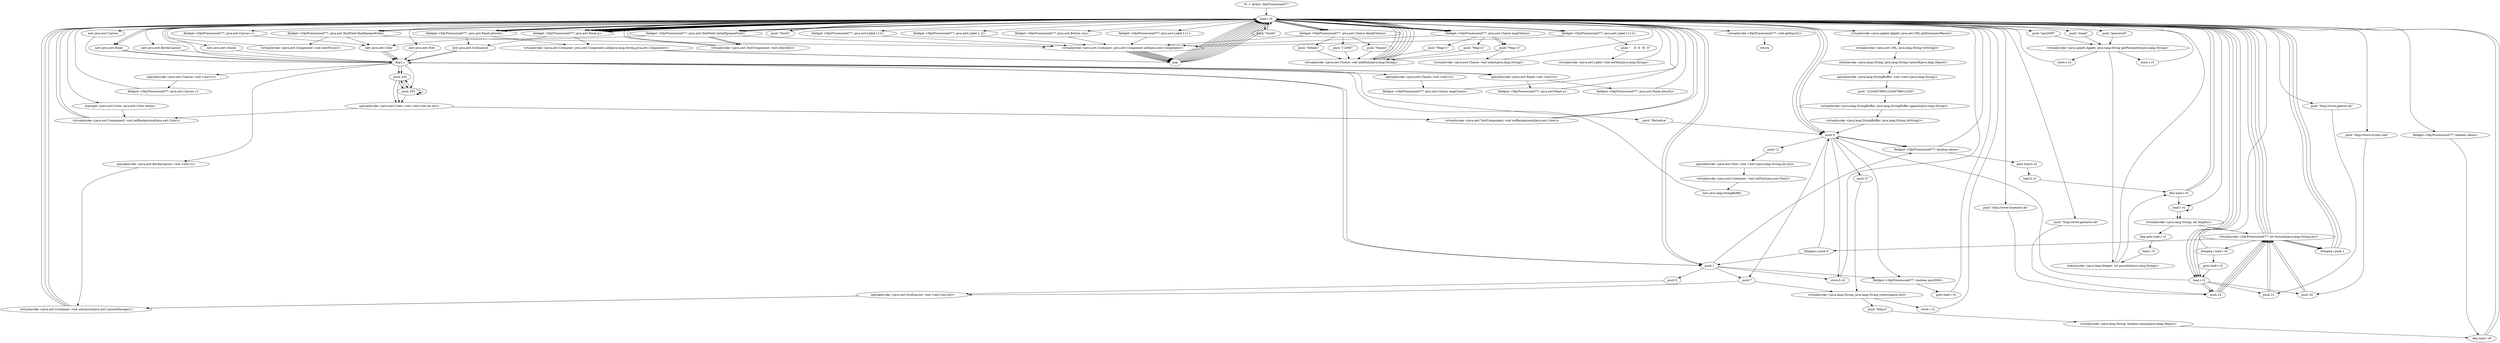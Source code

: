 digraph "" {
    "r0 := @this: SkyPrecession077"
    "load.r r0"
    "r0 := @this: SkyPrecession077"->"load.r r0";
    "new java.awt.Font"
    "load.r r0"->"new java.awt.Font";
    "dup1.r"
    "new java.awt.Font"->"dup1.r";
    "push \"Helvetica\""
    "dup1.r"->"push \"Helvetica\"";
    "push 0"
    "push \"Helvetica\""->"push 0";
    "push 12"
    "push 0"->"push 12";
    "specialinvoke <java.awt.Font: void <init>(java.lang.String,int,int)>"
    "push 12"->"specialinvoke <java.awt.Font: void <init>(java.lang.String,int,int)>";
    "virtualinvoke <java.awt.Container: void setFont(java.awt.Font)>"
    "specialinvoke <java.awt.Font: void <init>(java.lang.String,int,int)>"->"virtualinvoke <java.awt.Container: void setFont(java.awt.Font)>";
    "new java.lang.StringBuffer"
    "virtualinvoke <java.awt.Container: void setFont(java.awt.Font)>"->"new java.lang.StringBuffer";
    "new java.lang.StringBuffer"->"dup1.r";
    "dup1.r"->"load.r r0";
    "virtualinvoke <java.applet.Applet: java.net.URL getDocumentBase()>"
    "load.r r0"->"virtualinvoke <java.applet.Applet: java.net.URL getDocumentBase()>";
    "virtualinvoke <java.net.URL: java.lang.String toString()>"
    "virtualinvoke <java.applet.Applet: java.net.URL getDocumentBase()>"->"virtualinvoke <java.net.URL: java.lang.String toString()>";
    "staticinvoke <java.lang.String: java.lang.String valueOf(java.lang.Object)>"
    "virtualinvoke <java.net.URL: java.lang.String toString()>"->"staticinvoke <java.lang.String: java.lang.String valueOf(java.lang.Object)>";
    "specialinvoke <java.lang.StringBuffer: void <init>(java.lang.String)>"
    "staticinvoke <java.lang.String: java.lang.String valueOf(java.lang.Object)>"->"specialinvoke <java.lang.StringBuffer: void <init>(java.lang.String)>";
    "push \"1234567890123456789012345\""
    "specialinvoke <java.lang.StringBuffer: void <init>(java.lang.String)>"->"push \"1234567890123456789012345\"";
    "virtualinvoke <java.lang.StringBuffer: java.lang.StringBuffer append(java.lang.String)>"
    "push \"1234567890123456789012345\""->"virtualinvoke <java.lang.StringBuffer: java.lang.StringBuffer append(java.lang.String)>";
    "virtualinvoke <java.lang.StringBuffer: java.lang.String toString()>"
    "virtualinvoke <java.lang.StringBuffer: java.lang.StringBuffer append(java.lang.String)>"->"virtualinvoke <java.lang.StringBuffer: java.lang.String toString()>";
    "virtualinvoke <java.lang.StringBuffer: java.lang.String toString()>"->"push 0";
    "push 27"
    "push 0"->"push 27";
    "virtualinvoke <java.lang.String: java.lang.String substring(int,int)>"
    "push 27"->"virtualinvoke <java.lang.String: java.lang.String substring(int,int)>";
    "store.r r2"
    "virtualinvoke <java.lang.String: java.lang.String substring(int,int)>"->"store.r r2";
    "store.r r2"->"load.r r0";
    "push \"pos2000\""
    "load.r r0"->"push \"pos2000\"";
    "virtualinvoke <java.applet.Applet: java.lang.String getParameter(java.lang.String)>"
    "push \"pos2000\""->"virtualinvoke <java.applet.Applet: java.lang.String getParameter(java.lang.String)>";
    "staticinvoke <java.lang.Integer: int parseInt(java.lang.String)>"
    "virtualinvoke <java.applet.Applet: java.lang.String getParameter(java.lang.String)>"->"staticinvoke <java.lang.Integer: int parseInt(java.lang.String)>";
    "ifne load.r r0"
    "staticinvoke <java.lang.Integer: int parseInt(java.lang.String)>"->"ifne load.r r0";
    "ifne load.r r0"->"load.r r0";
    "load.r r0"->"push 0";
    "fieldput <SkyPrecession077: boolean pos2000>"
    "push 0"->"fieldput <SkyPrecession077: boolean pos2000>";
    "goto load.r r0"
    "fieldput <SkyPrecession077: boolean pos2000>"->"goto load.r r0";
    "goto load.r r0"->"load.r r0";
    "new java.awt.BorderLayout"
    "load.r r0"->"new java.awt.BorderLayout";
    "new java.awt.BorderLayout"->"dup1.r";
    "specialinvoke <java.awt.BorderLayout: void <init>()>"
    "dup1.r"->"specialinvoke <java.awt.BorderLayout: void <init>()>";
    "virtualinvoke <java.awt.Container: void setLayout(java.awt.LayoutManager)>"
    "specialinvoke <java.awt.BorderLayout: void <init>()>"->"virtualinvoke <java.awt.Container: void setLayout(java.awt.LayoutManager)>";
    "virtualinvoke <java.awt.Container: void setLayout(java.awt.LayoutManager)>"->"load.r r0";
    "staticget <java.awt.Color: java.awt.Color white>"
    "load.r r0"->"staticget <java.awt.Color: java.awt.Color white>";
    "virtualinvoke <java.awt.Component: void setBackground(java.awt.Color)>"
    "staticget <java.awt.Color: java.awt.Color white>"->"virtualinvoke <java.awt.Component: void setBackground(java.awt.Color)>";
    "virtualinvoke <java.awt.Component: void setBackground(java.awt.Color)>"->"load.r r0";
    "new java.awt.Panel"
    "load.r r0"->"new java.awt.Panel";
    "new java.awt.Panel"->"dup1.r";
    "specialinvoke <java.awt.Panel: void <init>()>"
    "dup1.r"->"specialinvoke <java.awt.Panel: void <init>()>";
    "fieldput <SkyPrecession077: java.awt.Panel p>"
    "specialinvoke <java.awt.Panel: void <init>()>"->"fieldput <SkyPrecession077: java.awt.Panel p>";
    "fieldput <SkyPrecession077: java.awt.Panel p>"->"load.r r0";
    "fieldget <SkyPrecession077: java.awt.Panel p>"
    "load.r r0"->"fieldget <SkyPrecession077: java.awt.Panel p>";
    "new java.awt.GridLayout"
    "fieldget <SkyPrecession077: java.awt.Panel p>"->"new java.awt.GridLayout";
    "new java.awt.GridLayout"->"dup1.r";
    "push 1"
    "dup1.r"->"push 1";
    "push 7"
    "push 1"->"push 7";
    "specialinvoke <java.awt.GridLayout: void <init>(int,int)>"
    "push 7"->"specialinvoke <java.awt.GridLayout: void <init>(int,int)>";
    "specialinvoke <java.awt.GridLayout: void <init>(int,int)>"->"virtualinvoke <java.awt.Container: void setLayout(java.awt.LayoutManager)>";
    "virtualinvoke <java.awt.Container: void setLayout(java.awt.LayoutManager)>"->"load.r r0";
    "load.r r0"->"fieldget <SkyPrecession077: java.awt.Panel p>";
    "fieldget <SkyPrecession077: java.awt.Panel p>"->"load.r r0";
    "fieldget <SkyPrecession077: java.awt.Label L11>"
    "load.r r0"->"fieldget <SkyPrecession077: java.awt.Label L11>";
    "virtualinvoke <java.awt.Container: java.awt.Component add(java.awt.Component)>"
    "fieldget <SkyPrecession077: java.awt.Label L11>"->"virtualinvoke <java.awt.Container: java.awt.Component add(java.awt.Component)>";
    "pop"
    "virtualinvoke <java.awt.Container: java.awt.Component add(java.awt.Component)>"->"pop";
    "pop"->"load.r r0";
    "fieldget <SkyPrecession077: java.awt.TextField initialEpoqueField>"
    "load.r r0"->"fieldget <SkyPrecession077: java.awt.TextField initialEpoqueField>";
    "new java.awt.Color"
    "fieldget <SkyPrecession077: java.awt.TextField initialEpoqueField>"->"new java.awt.Color";
    "new java.awt.Color"->"dup1.r";
    "push 220"
    "dup1.r"->"push 220";
    "push 255"
    "push 220"->"push 255";
    "push 255"->"push 220";
    "specialinvoke <java.awt.Color: void <init>(int,int,int)>"
    "push 220"->"specialinvoke <java.awt.Color: void <init>(int,int,int)>";
    "virtualinvoke <java.awt.TextComponent: void setBackground(java.awt.Color)>"
    "specialinvoke <java.awt.Color: void <init>(int,int,int)>"->"virtualinvoke <java.awt.TextComponent: void setBackground(java.awt.Color)>";
    "virtualinvoke <java.awt.TextComponent: void setBackground(java.awt.Color)>"->"load.r r0";
    "load.r r0"->"fieldget <SkyPrecession077: java.awt.Panel p>";
    "fieldget <SkyPrecession077: java.awt.Panel p>"->"load.r r0";
    "load.r r0"->"fieldget <SkyPrecession077: java.awt.TextField initialEpoqueField>";
    "fieldget <SkyPrecession077: java.awt.TextField initialEpoqueField>"->"virtualinvoke <java.awt.Container: java.awt.Component add(java.awt.Component)>";
    "virtualinvoke <java.awt.Container: java.awt.Component add(java.awt.Component)>"->"pop";
    "pop"->"load.r r0";
    "load.r r0"->"fieldget <SkyPrecession077: java.awt.Panel p>";
    "fieldget <SkyPrecession077: java.awt.Panel p>"->"load.r r0";
    "fieldget <SkyPrecession077: java.awt.Label L12>"
    "load.r r0"->"fieldget <SkyPrecession077: java.awt.Label L12>";
    "fieldget <SkyPrecession077: java.awt.Label L12>"->"virtualinvoke <java.awt.Container: java.awt.Component add(java.awt.Component)>";
    "virtualinvoke <java.awt.Container: java.awt.Component add(java.awt.Component)>"->"pop";
    "pop"->"load.r r0";
    "fieldget <SkyPrecession077: java.awt.TextField finalEpoqueField>"
    "load.r r0"->"fieldget <SkyPrecession077: java.awt.TextField finalEpoqueField>";
    "fieldget <SkyPrecession077: java.awt.TextField finalEpoqueField>"->"new java.awt.Color";
    "new java.awt.Color"->"dup1.r";
    "dup1.r"->"push 220";
    "push 220"->"push 255";
    "push 255"->"push 220";
    "push 220"->"specialinvoke <java.awt.Color: void <init>(int,int,int)>";
    "specialinvoke <java.awt.Color: void <init>(int,int,int)>"->"virtualinvoke <java.awt.TextComponent: void setBackground(java.awt.Color)>";
    "virtualinvoke <java.awt.TextComponent: void setBackground(java.awt.Color)>"->"load.r r0";
    "load.r r0"->"fieldget <SkyPrecession077: java.awt.Panel p>";
    "fieldget <SkyPrecession077: java.awt.Panel p>"->"load.r r0";
    "load.r r0"->"fieldget <SkyPrecession077: java.awt.TextField finalEpoqueField>";
    "fieldget <SkyPrecession077: java.awt.TextField finalEpoqueField>"->"virtualinvoke <java.awt.Container: java.awt.Component add(java.awt.Component)>";
    "virtualinvoke <java.awt.Container: java.awt.Component add(java.awt.Component)>"->"pop";
    "pop"->"load.r r0";
    "new java.awt.Choice"
    "load.r r0"->"new java.awt.Choice";
    "new java.awt.Choice"->"dup1.r";
    "specialinvoke <java.awt.Choice: void <init>()>"
    "dup1.r"->"specialinvoke <java.awt.Choice: void <init>()>";
    "fieldput <SkyPrecession077: java.awt.Choice magChoice>"
    "specialinvoke <java.awt.Choice: void <init>()>"->"fieldput <SkyPrecession077: java.awt.Choice magChoice>";
    "fieldput <SkyPrecession077: java.awt.Choice magChoice>"->"load.r r0";
    "fieldget <SkyPrecession077: java.awt.Choice magChoice>"
    "load.r r0"->"fieldget <SkyPrecession077: java.awt.Choice magChoice>";
    "push \"Mag<3\""
    "fieldget <SkyPrecession077: java.awt.Choice magChoice>"->"push \"Mag<3\"";
    "virtualinvoke <java.awt.Choice: void addItem(java.lang.String)>"
    "push \"Mag<3\""->"virtualinvoke <java.awt.Choice: void addItem(java.lang.String)>";
    "virtualinvoke <java.awt.Choice: void addItem(java.lang.String)>"->"load.r r0";
    "load.r r0"->"fieldget <SkyPrecession077: java.awt.Choice magChoice>";
    "push \"Mag<2\""
    "fieldget <SkyPrecession077: java.awt.Choice magChoice>"->"push \"Mag<2\"";
    "push \"Mag<2\""->"virtualinvoke <java.awt.Choice: void addItem(java.lang.String)>";
    "virtualinvoke <java.awt.Choice: void addItem(java.lang.String)>"->"load.r r0";
    "load.r r0"->"fieldget <SkyPrecession077: java.awt.Choice magChoice>";
    "push \"Mag<1\""
    "fieldget <SkyPrecession077: java.awt.Choice magChoice>"->"push \"Mag<1\"";
    "push \"Mag<1\""->"virtualinvoke <java.awt.Choice: void addItem(java.lang.String)>";
    "virtualinvoke <java.awt.Choice: void addItem(java.lang.String)>"->"load.r r0";
    "load.r r0"->"fieldget <SkyPrecession077: java.awt.Choice magChoice>";
    "fieldget <SkyPrecession077: java.awt.Choice magChoice>"->"push \"Mag<3\"";
    "virtualinvoke <java.awt.Choice: void select(java.lang.String)>"
    "push \"Mag<3\""->"virtualinvoke <java.awt.Choice: void select(java.lang.String)>";
    "virtualinvoke <java.awt.Choice: void select(java.lang.String)>"->"load.r r0";
    "load.r r0"->"fieldget <SkyPrecession077: java.awt.Panel p>";
    "fieldget <SkyPrecession077: java.awt.Panel p>"->"load.r r0";
    "load.r r0"->"fieldget <SkyPrecession077: java.awt.Choice magChoice>";
    "fieldget <SkyPrecession077: java.awt.Choice magChoice>"->"virtualinvoke <java.awt.Container: java.awt.Component add(java.awt.Component)>";
    "virtualinvoke <java.awt.Container: java.awt.Component add(java.awt.Component)>"->"pop";
    "pop"->"load.r r0";
    "fieldget <SkyPrecession077: java.awt.Choice detailChoice>"
    "load.r r0"->"fieldget <SkyPrecession077: java.awt.Choice detailChoice>";
    "push \"Details\""
    "fieldget <SkyPrecession077: java.awt.Choice detailChoice>"->"push \"Details\"";
    "push \"Details\""->"virtualinvoke <java.awt.Choice: void addItem(java.lang.String)>";
    "virtualinvoke <java.awt.Choice: void addItem(java.lang.String)>"->"load.r r0";
    "load.r r0"->"fieldget <SkyPrecession077: java.awt.Choice detailChoice>";
    "push \"J 2000\""
    "fieldget <SkyPrecession077: java.awt.Choice detailChoice>"->"push \"J 2000\"";
    "push \"J 2000\""->"virtualinvoke <java.awt.Choice: void addItem(java.lang.String)>";
    "virtualinvoke <java.awt.Choice: void addItem(java.lang.String)>"->"load.r r0";
    "load.r r0"->"fieldget <SkyPrecession077: java.awt.Choice detailChoice>";
    "push \"Names\""
    "fieldget <SkyPrecession077: java.awt.Choice detailChoice>"->"push \"Names\"";
    "push \"Names\""->"virtualinvoke <java.awt.Choice: void addItem(java.lang.String)>";
    "virtualinvoke <java.awt.Choice: void addItem(java.lang.String)>"->"load.r r0";
    "load.r r0"->"fieldget <SkyPrecession077: java.awt.Panel p>";
    "fieldget <SkyPrecession077: java.awt.Panel p>"->"load.r r0";
    "load.r r0"->"fieldget <SkyPrecession077: java.awt.Choice detailChoice>";
    "fieldget <SkyPrecession077: java.awt.Choice detailChoice>"->"virtualinvoke <java.awt.Container: java.awt.Component add(java.awt.Component)>";
    "virtualinvoke <java.awt.Container: java.awt.Component add(java.awt.Component)>"->"pop";
    "pop"->"load.r r0";
    "load.r r0"->"fieldget <SkyPrecession077: java.awt.Panel p>";
    "fieldget <SkyPrecession077: java.awt.Panel p>"->"load.r r0";
    "fieldget <SkyPrecession077: java.awt.Button run>"
    "load.r r0"->"fieldget <SkyPrecession077: java.awt.Button run>";
    "fieldget <SkyPrecession077: java.awt.Button run>"->"virtualinvoke <java.awt.Container: java.awt.Component add(java.awt.Component)>";
    "virtualinvoke <java.awt.Container: java.awt.Component add(java.awt.Component)>"->"pop";
    "pop"->"load.r r0";
    "load.r r0"->"fieldget <SkyPrecession077: java.awt.TextField initialEpoqueField>";
    "virtualinvoke <java.awt.TextComponent: void selectAll()>"
    "fieldget <SkyPrecession077: java.awt.TextField initialEpoqueField>"->"virtualinvoke <java.awt.TextComponent: void selectAll()>";
    "virtualinvoke <java.awt.TextComponent: void selectAll()>"->"load.r r0";
    "push \"North\""
    "load.r r0"->"push \"North\"";
    "push \"North\""->"load.r r0";
    "load.r r0"->"fieldget <SkyPrecession077: java.awt.Panel p>";
    "virtualinvoke <java.awt.Container: java.awt.Component add(java.lang.String,java.awt.Component)>"
    "fieldget <SkyPrecession077: java.awt.Panel p>"->"virtualinvoke <java.awt.Container: java.awt.Component add(java.lang.String,java.awt.Component)>";
    "virtualinvoke <java.awt.Container: java.awt.Component add(java.lang.String,java.awt.Component)>"->"pop";
    "pop"->"load.r r0";
    "new java.awt.Canvas"
    "load.r r0"->"new java.awt.Canvas";
    "new java.awt.Canvas"->"dup1.r";
    "specialinvoke <java.awt.Canvas: void <init>()>"
    "dup1.r"->"specialinvoke <java.awt.Canvas: void <init>()>";
    "fieldput <SkyPrecession077: java.awt.Canvas c>"
    "specialinvoke <java.awt.Canvas: void <init>()>"->"fieldput <SkyPrecession077: java.awt.Canvas c>";
    "fieldput <SkyPrecession077: java.awt.Canvas c>"->"load.r r0";
    "fieldget <SkyPrecession077: java.awt.Canvas c>"
    "load.r r0"->"fieldget <SkyPrecession077: java.awt.Canvas c>";
    "fieldget <SkyPrecession077: java.awt.Canvas c>"->"new java.awt.Color";
    "new java.awt.Color"->"dup1.r";
    "dup1.r"->"push 255";
    "push 255"->"push 255";
    "push 255"->"push 255";
    "push 255"->"specialinvoke <java.awt.Color: void <init>(int,int,int)>";
    "specialinvoke <java.awt.Color: void <init>(int,int,int)>"->"virtualinvoke <java.awt.Component: void setBackground(java.awt.Color)>";
    "virtualinvoke <java.awt.Component: void setBackground(java.awt.Color)>"->"load.r r0";
    "load.r r0"->"new java.awt.Panel";
    "new java.awt.Panel"->"dup1.r";
    "dup1.r"->"specialinvoke <java.awt.Panel: void <init>()>";
    "fieldput <SkyPrecession077: java.awt.Panel pSouth>"
    "specialinvoke <java.awt.Panel: void <init>()>"->"fieldput <SkyPrecession077: java.awt.Panel pSouth>";
    "fieldput <SkyPrecession077: java.awt.Panel pSouth>"->"load.r r0";
    "fieldget <SkyPrecession077: java.awt.Panel pSouth>"
    "load.r r0"->"fieldget <SkyPrecession077: java.awt.Panel pSouth>";
    "fieldget <SkyPrecession077: java.awt.Panel pSouth>"->"new java.awt.GridLayout";
    "new java.awt.GridLayout"->"dup1.r";
    "dup1.r"->"push 1";
    "push 9"
    "push 1"->"push 9";
    "push 9"->"specialinvoke <java.awt.GridLayout: void <init>(int,int)>";
    "specialinvoke <java.awt.GridLayout: void <init>(int,int)>"->"virtualinvoke <java.awt.Container: void setLayout(java.awt.LayoutManager)>";
    "virtualinvoke <java.awt.Container: void setLayout(java.awt.LayoutManager)>"->"load.r r0";
    "load.r r0"->"fieldget <SkyPrecession077: java.awt.Panel pSouth>";
    "fieldget <SkyPrecession077: java.awt.Panel pSouth>"->"load.r r0";
    "fieldget <SkyPrecession077: java.awt.Label L_2>"
    "load.r r0"->"fieldget <SkyPrecession077: java.awt.Label L_2>";
    "fieldget <SkyPrecession077: java.awt.Label L_2>"->"virtualinvoke <java.awt.Container: java.awt.Component add(java.awt.Component)>";
    "virtualinvoke <java.awt.Container: java.awt.Component add(java.awt.Component)>"->"pop";
    "pop"->"load.r r0";
    "load.r r0"->"fieldget <SkyPrecession077: java.awt.Panel pSouth>";
    "fieldget <SkyPrecession077: java.awt.Panel pSouth>"->"load.r r0";
    "fieldget <SkyPrecession077: java.awt.Label L112>"
    "load.r r0"->"fieldget <SkyPrecession077: java.awt.Label L112>";
    "fieldget <SkyPrecession077: java.awt.Label L112>"->"virtualinvoke <java.awt.Container: java.awt.Component add(java.awt.Component)>";
    "virtualinvoke <java.awt.Container: java.awt.Component add(java.awt.Component)>"->"pop";
    "pop"->"load.r r0";
    "push \"South\""
    "load.r r0"->"push \"South\"";
    "push \"South\""->"load.r r0";
    "load.r r0"->"fieldget <SkyPrecession077: java.awt.Panel pSouth>";
    "fieldget <SkyPrecession077: java.awt.Panel pSouth>"->"virtualinvoke <java.awt.Container: java.awt.Component add(java.lang.String,java.awt.Component)>";
    "virtualinvoke <java.awt.Container: java.awt.Component add(java.lang.String,java.awt.Component)>"->"pop";
    "pop"->"load.r r0";
    "load.r r0"->"fieldget <SkyPrecession077: java.awt.TextField finalEpoqueField>";
    "virtualinvoke <java.awt.Component: void nextFocus()>"
    "fieldget <SkyPrecession077: java.awt.TextField finalEpoqueField>"->"virtualinvoke <java.awt.Component: void nextFocus()>";
    "virtualinvoke <java.awt.Component: void nextFocus()>"->"load.r r0";
    "load.r r0"->"fieldget <SkyPrecession077: java.awt.TextField initialEpoqueField>";
    "fieldget <SkyPrecession077: java.awt.TextField initialEpoqueField>"->"virtualinvoke <java.awt.TextComponent: void selectAll()>";
    "virtualinvoke <java.awt.TextComponent: void selectAll()>"->"load.r r0";
    "push \"email\""
    "load.r r0"->"push \"email\"";
    "push \"email\""->"virtualinvoke <java.applet.Applet: java.lang.String getParameter(java.lang.String)>";
    "store.r r4"
    "virtualinvoke <java.applet.Applet: java.lang.String getParameter(java.lang.String)>"->"store.r r4";
    "store.r r4"->"load.r r0";
    "push \"password\""
    "load.r r0"->"push \"password\"";
    "push \"password\""->"virtualinvoke <java.applet.Applet: java.lang.String getParameter(java.lang.String)>";
    "store.r r5"
    "virtualinvoke <java.applet.Applet: java.lang.String getParameter(java.lang.String)>"->"store.r r5";
    "store.r r5"->"load.r r0";
    "load.r r2"
    "load.r r0"->"load.r r2";
    "push 22"
    "load.r r2"->"push 22";
    "virtualinvoke <SkyPrecession077: int formula(java.lang.String,int)>"
    "push 22"->"virtualinvoke <SkyPrecession077: int formula(java.lang.String,int)>";
    "virtualinvoke <SkyPrecession077: int formula(java.lang.String,int)>"->"load.r r0";
    "push \"http://www.GeoAstro.de\""
    "load.r r0"->"push \"http://www.GeoAstro.de\"";
    "push \"http://www.GeoAstro.de\""->"push 22";
    "push 22"->"virtualinvoke <SkyPrecession077: int formula(java.lang.String,int)>";
    "ifcmpeq.i push 1"
    "virtualinvoke <SkyPrecession077: int formula(java.lang.String,int)>"->"ifcmpeq.i push 1";
    "ifcmpeq.i push 1"->"load.r r0";
    "load.r r0"->"load.r r2";
    "load.r r2"->"push 22";
    "push 22"->"virtualinvoke <SkyPrecession077: int formula(java.lang.String,int)>";
    "virtualinvoke <SkyPrecession077: int formula(java.lang.String,int)>"->"load.r r0";
    "push \"http://www.geoastro.de\""
    "load.r r0"->"push \"http://www.geoastro.de\"";
    "push \"http://www.geoastro.de\""->"push 22";
    "push 22"->"virtualinvoke <SkyPrecession077: int formula(java.lang.String,int)>";
    "virtualinvoke <SkyPrecession077: int formula(java.lang.String,int)>"->"ifcmpeq.i push 1";
    "ifcmpeq.i push 1"->"load.r r0";
    "load.r r0"->"load.r r2";
    "push 21"
    "load.r r2"->"push 21";
    "push 21"->"virtualinvoke <SkyPrecession077: int formula(java.lang.String,int)>";
    "virtualinvoke <SkyPrecession077: int formula(java.lang.String,int)>"->"load.r r0";
    "push \"http://www.jgiesen.de\""
    "load.r r0"->"push \"http://www.jgiesen.de\"";
    "push \"http://www.jgiesen.de\""->"push 21";
    "push 21"->"virtualinvoke <SkyPrecession077: int formula(java.lang.String,int)>";
    "virtualinvoke <SkyPrecession077: int formula(java.lang.String,int)>"->"ifcmpeq.i push 1";
    "ifcmpeq.i push 1"->"load.r r0";
    "load.r r0"->"load.r r2";
    "push 20"
    "load.r r2"->"push 20";
    "push 20"->"virtualinvoke <SkyPrecession077: int formula(java.lang.String,int)>";
    "virtualinvoke <SkyPrecession077: int formula(java.lang.String,int)>"->"load.r r0";
    "push \"http://www.SciAm.com\""
    "load.r r0"->"push \"http://www.SciAm.com\"";
    "push \"http://www.SciAm.com\""->"push 20";
    "push 20"->"virtualinvoke <SkyPrecession077: int formula(java.lang.String,int)>";
    "ifcmpne.i push 0"
    "virtualinvoke <SkyPrecession077: int formula(java.lang.String,int)>"->"ifcmpne.i push 0";
    "ifcmpne.i push 0"->"push 1";
    "store.b z2"
    "push 1"->"store.b z2";
    "store.b z2"->"load.r r0";
    "load.r r0"->"push 0";
    "fieldput <SkyPrecession077: boolean demo>"
    "push 0"->"fieldput <SkyPrecession077: boolean demo>";
    "goto load.b z2"
    "fieldput <SkyPrecession077: boolean demo>"->"goto load.b z2";
    "load.b z2"
    "goto load.b z2"->"load.b z2";
    "load.b z2"->"ifne load.r r0";
    "load.r r4"
    "ifne load.r r0"->"load.r r4";
    "virtualinvoke <java.lang.String: int length()>"
    "load.r r4"->"virtualinvoke <java.lang.String: int length()>";
    "ifeq goto load.r r2"
    "virtualinvoke <java.lang.String: int length()>"->"ifeq goto load.r r2";
    "load.r r5"
    "ifeq goto load.r r2"->"load.r r5";
    "load.r r5"->"staticinvoke <java.lang.Integer: int parseInt(java.lang.String)>";
    "staticinvoke <java.lang.Integer: int parseInt(java.lang.String)>"->"load.r r0";
    "load.r r0"->"load.r r4";
    "load.r r4"->"load.r r4";
    "load.r r4"->"virtualinvoke <java.lang.String: int length()>";
    "virtualinvoke <java.lang.String: int length()>"->"virtualinvoke <SkyPrecession077: int formula(java.lang.String,int)>";
    "ifcmpeq.i load.r r0"
    "virtualinvoke <SkyPrecession077: int formula(java.lang.String,int)>"->"ifcmpeq.i load.r r0";
    "goto load.r r2"
    "ifcmpeq.i load.r r0"->"goto load.r r2";
    "goto load.r r2"->"load.r r2";
    "load.r r2"->"push 0";
    "push 0"->"push 7";
    "push 7"->"virtualinvoke <java.lang.String: java.lang.String substring(int,int)>";
    "push \"http://\""
    "virtualinvoke <java.lang.String: java.lang.String substring(int,int)>"->"push \"http://\"";
    "virtualinvoke <java.lang.String: boolean equals(java.lang.Object)>"
    "push \"http://\""->"virtualinvoke <java.lang.String: boolean equals(java.lang.Object)>";
    "ifeq load.r r0"
    "virtualinvoke <java.lang.String: boolean equals(java.lang.Object)>"->"ifeq load.r r0";
    "ifeq load.r r0"->"load.r r0";
    "load.r r0"->"push 1";
    "push 1"->"fieldput <SkyPrecession077: boolean demo>";
    "fieldput <SkyPrecession077: boolean demo>"->"load.r r0";
    "fieldget <SkyPrecession077: boolean demo>"
    "load.r r0"->"fieldget <SkyPrecession077: boolean demo>";
    "fieldget <SkyPrecession077: boolean demo>"->"ifeq load.r r0";
    "ifeq load.r r0"->"load.r r0";
    "load.r r0"->"fieldget <SkyPrecession077: java.awt.Label L112>";
    "push \"    D  E  M  O\""
    "fieldget <SkyPrecession077: java.awt.Label L112>"->"push \"    D  E  M  O\"";
    "virtualinvoke <java.awt.Label: void setText(java.lang.String)>"
    "push \"    D  E  M  O\""->"virtualinvoke <java.awt.Label: void setText(java.lang.String)>";
    "virtualinvoke <java.awt.Label: void setText(java.lang.String)>"->"load.r r0";
    "virtualinvoke <SkyPrecession077: void getInput()>"
    "load.r r0"->"virtualinvoke <SkyPrecession077: void getInput()>";
    "return"
    "virtualinvoke <SkyPrecession077: void getInput()>"->"return";
    "ifcmpeq.i load.r r0"->"load.r r0";
    "load.r r0"->"push 0";
    "push 0"->"fieldput <SkyPrecession077: boolean demo>";
    "ifcmpne.i push 0"->"push 0";
    "push 0"->"store.b z2";
    "ifne load.r r0"->"load.r r0";
    "load.r r0"->"push 1";
    "push 1"->"fieldput <SkyPrecession077: boolean pos2000>";
}
